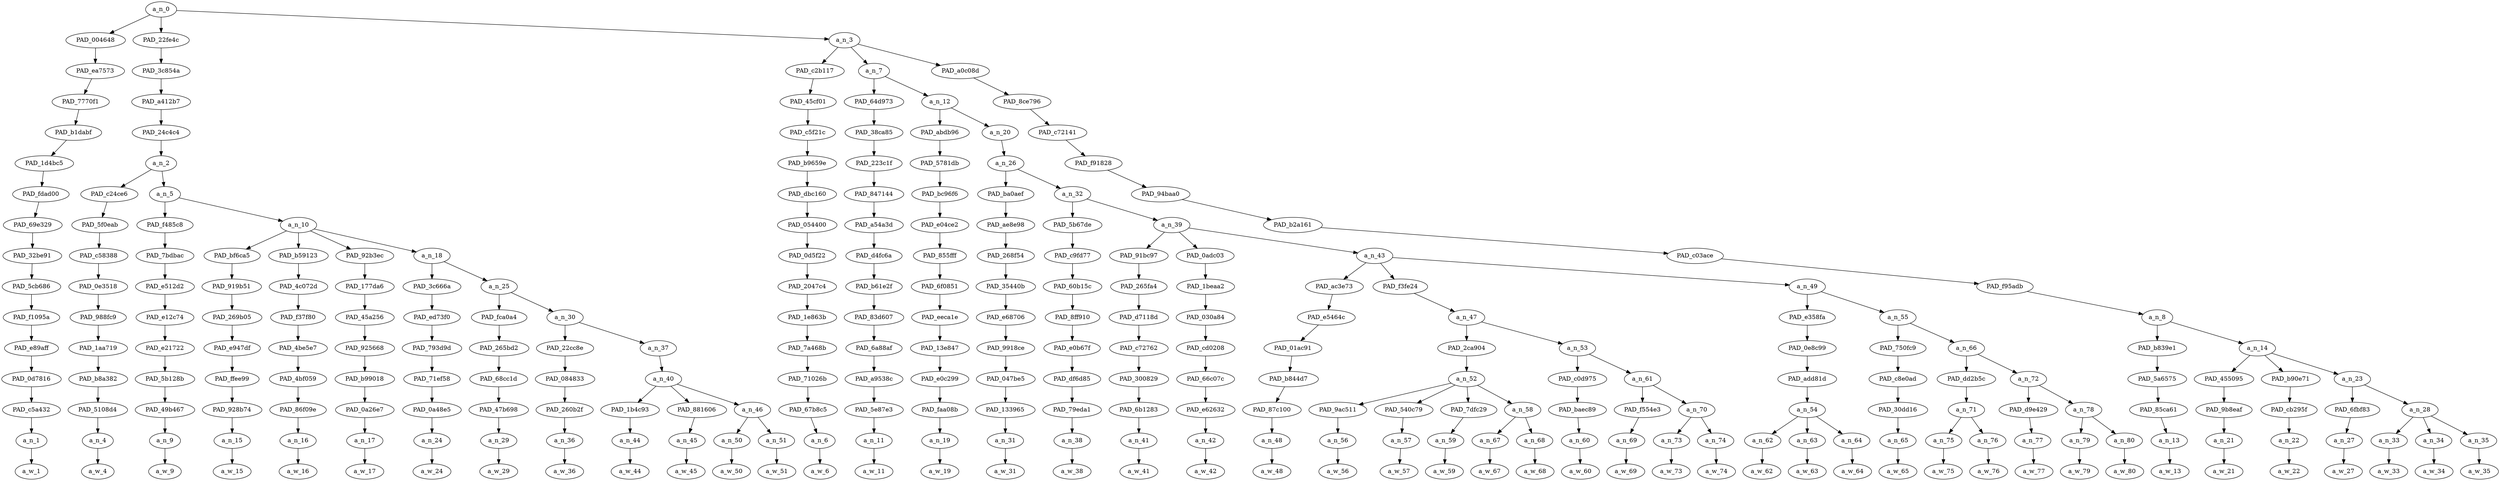 strict digraph "" {
	a_n_0	[div_dir=1,
		index=0,
		level=15,
		pos="8.323374807098764,15!",
		text_span="[0, 1, 2, 3, 4, 5, 6, 7, 8, 9, 10, 11, 12, 13, 14, 15, 16, 17, 18, 19, 20, 21, 22, 23, 24, 25, 26, 27, 28, 29, 30, 31, 32, 33, 34, \
35, 36, 37, 38, 39, 40, 41, 42, 43, 44, 45]",
		value=1.00000000];
	PAD_004648	[div_dir=1,
		index=0,
		level=14,
		pos="0.0,14!",
		text_span="[0]",
		value=0.02282139];
	a_n_0 -> PAD_004648;
	PAD_22fe4c	[div_dir=1,
		index=1,
		level=14,
		pos="2.188802083333333,14!",
		text_span="[1, 2, 3, 4, 5, 6, 7, 8, 9, 10, 11, 12]",
		value=0.32738214];
	a_n_0 -> PAD_22fe4c;
	a_n_3	[div_dir=1,
		index=2,
		level=14,
		pos="22.781322337962962,14!",
		text_span="[13, 14, 15, 16, 17, 18, 19, 20, 21, 22, 23, 24, 25, 26, 27, 28, 29, 30, 31, 32, 33, 34, 35, 36, 37, 38, 39, 40, 41, 42, 43, 44, \
45]",
		value=0.64911229];
	a_n_0 -> a_n_3;
	PAD_ea7573	[div_dir=1,
		index=0,
		level=13,
		pos="0.0,13!",
		text_span="[0]",
		value=0.02282139];
	PAD_004648 -> PAD_ea7573;
	PAD_7770f1	[div_dir=1,
		index=0,
		level=12,
		pos="0.0,12!",
		text_span="[0]",
		value=0.02282139];
	PAD_ea7573 -> PAD_7770f1;
	PAD_b1dabf	[div_dir=1,
		index=0,
		level=11,
		pos="0.0,11!",
		text_span="[0]",
		value=0.02282139];
	PAD_7770f1 -> PAD_b1dabf;
	PAD_1d4bc5	[div_dir=1,
		index=0,
		level=10,
		pos="0.0,10!",
		text_span="[0]",
		value=0.02282139];
	PAD_b1dabf -> PAD_1d4bc5;
	PAD_fdad00	[div_dir=1,
		index=0,
		level=9,
		pos="0.0,9!",
		text_span="[0]",
		value=0.02282139];
	PAD_1d4bc5 -> PAD_fdad00;
	PAD_69e329	[div_dir=1,
		index=0,
		level=8,
		pos="0.0,8!",
		text_span="[0]",
		value=0.02282139];
	PAD_fdad00 -> PAD_69e329;
	PAD_32be91	[div_dir=1,
		index=0,
		level=7,
		pos="0.0,7!",
		text_span="[0]",
		value=0.02282139];
	PAD_69e329 -> PAD_32be91;
	PAD_5cb686	[div_dir=1,
		index=0,
		level=6,
		pos="0.0,6!",
		text_span="[0]",
		value=0.02282139];
	PAD_32be91 -> PAD_5cb686;
	PAD_f1095a	[div_dir=1,
		index=0,
		level=5,
		pos="0.0,5!",
		text_span="[0]",
		value=0.02282139];
	PAD_5cb686 -> PAD_f1095a;
	PAD_e89aff	[div_dir=1,
		index=0,
		level=4,
		pos="0.0,4!",
		text_span="[0]",
		value=0.02282139];
	PAD_f1095a -> PAD_e89aff;
	PAD_0d7816	[div_dir=1,
		index=0,
		level=3,
		pos="0.0,3!",
		text_span="[0]",
		value=0.02282139];
	PAD_e89aff -> PAD_0d7816;
	PAD_c5a432	[div_dir=1,
		index=0,
		level=2,
		pos="0.0,2!",
		text_span="[0]",
		value=0.02282139];
	PAD_0d7816 -> PAD_c5a432;
	a_n_1	[div_dir=1,
		index=0,
		level=1,
		pos="0.0,1!",
		text_span="[0]",
		value=0.02282139];
	PAD_c5a432 -> a_n_1;
	a_w_1	[div_dir=0,
		index=0,
		level=0,
		pos="0,0!",
		text_span="[0]",
		value=but];
	a_n_1 -> a_w_1;
	PAD_3c854a	[div_dir=1,
		index=1,
		level=13,
		pos="2.188802083333333,13!",
		text_span="[1, 2, 3, 4, 5, 6, 7, 8, 9, 10, 11, 12]",
		value=0.32738214];
	PAD_22fe4c -> PAD_3c854a;
	PAD_a412b7	[div_dir=1,
		index=1,
		level=12,
		pos="2.188802083333333,12!",
		text_span="[1, 2, 3, 4, 5, 6, 7, 8, 9, 10, 11, 12]",
		value=0.32738214];
	PAD_3c854a -> PAD_a412b7;
	PAD_24c4c4	[div_dir=1,
		index=1,
		level=11,
		pos="2.188802083333333,11!",
		text_span="[1, 2, 3, 4, 5, 6, 7, 8, 9, 10, 11, 12]",
		value=0.32738214];
	PAD_a412b7 -> PAD_24c4c4;
	a_n_2	[div_dir=1,
		index=1,
		level=10,
		pos="2.188802083333333,10!",
		text_span="[1, 2, 3, 4, 5, 6, 7, 8, 9, 10, 11, 12]",
		value=0.32738214];
	PAD_24c4c4 -> a_n_2;
	PAD_c24ce6	[div_dir=-1,
		index=1,
		level=9,
		pos="1.0,9!",
		text_span="[1]",
		value=0.01602921];
	a_n_2 -> PAD_c24ce6;
	a_n_5	[div_dir=1,
		index=2,
		level=9,
		pos="3.3776041666666665,9!",
		text_span="[2, 3, 4, 5, 6, 7, 8, 9, 10, 11, 12]",
		value=0.31079960];
	a_n_2 -> a_n_5;
	PAD_5f0eab	[div_dir=-1,
		index=1,
		level=8,
		pos="1.0,8!",
		text_span="[1]",
		value=0.01602921];
	PAD_c24ce6 -> PAD_5f0eab;
	PAD_c58388	[div_dir=-1,
		index=1,
		level=7,
		pos="1.0,7!",
		text_span="[1]",
		value=0.01602921];
	PAD_5f0eab -> PAD_c58388;
	PAD_0e3518	[div_dir=-1,
		index=1,
		level=6,
		pos="1.0,6!",
		text_span="[1]",
		value=0.01602921];
	PAD_c58388 -> PAD_0e3518;
	PAD_988fc9	[div_dir=-1,
		index=1,
		level=5,
		pos="1.0,5!",
		text_span="[1]",
		value=0.01602921];
	PAD_0e3518 -> PAD_988fc9;
	PAD_1aa719	[div_dir=-1,
		index=1,
		level=4,
		pos="1.0,4!",
		text_span="[1]",
		value=0.01602921];
	PAD_988fc9 -> PAD_1aa719;
	PAD_b8a382	[div_dir=-1,
		index=1,
		level=3,
		pos="1.0,3!",
		text_span="[1]",
		value=0.01602921];
	PAD_1aa719 -> PAD_b8a382;
	PAD_5108d4	[div_dir=-1,
		index=1,
		level=2,
		pos="1.0,2!",
		text_span="[1]",
		value=0.01602921];
	PAD_b8a382 -> PAD_5108d4;
	a_n_4	[div_dir=-1,
		index=1,
		level=1,
		pos="1.0,1!",
		text_span="[1]",
		value=0.01602921];
	PAD_5108d4 -> a_n_4;
	a_w_4	[div_dir=0,
		index=1,
		level=0,
		pos="1,0!",
		text_span="[1]",
		value=that];
	a_n_4 -> a_w_4;
	PAD_f485c8	[div_dir=1,
		index=2,
		level=8,
		pos="2.0,8!",
		text_span="[2]",
		value=0.01630238];
	a_n_5 -> PAD_f485c8;
	a_n_10	[div_dir=1,
		index=3,
		level=8,
		pos="4.755208333333333,8!",
		text_span="[3, 4, 5, 6, 7, 8, 9, 10, 11, 12]",
		value=0.29391970];
	a_n_5 -> a_n_10;
	PAD_7bdbac	[div_dir=1,
		index=2,
		level=7,
		pos="2.0,7!",
		text_span="[2]",
		value=0.01630238];
	PAD_f485c8 -> PAD_7bdbac;
	PAD_e512d2	[div_dir=1,
		index=2,
		level=6,
		pos="2.0,6!",
		text_span="[2]",
		value=0.01630238];
	PAD_7bdbac -> PAD_e512d2;
	PAD_e12c74	[div_dir=1,
		index=2,
		level=5,
		pos="2.0,5!",
		text_span="[2]",
		value=0.01630238];
	PAD_e512d2 -> PAD_e12c74;
	PAD_e21722	[div_dir=1,
		index=2,
		level=4,
		pos="2.0,4!",
		text_span="[2]",
		value=0.01630238];
	PAD_e12c74 -> PAD_e21722;
	PAD_5b128b	[div_dir=1,
		index=2,
		level=3,
		pos="2.0,3!",
		text_span="[2]",
		value=0.01630238];
	PAD_e21722 -> PAD_5b128b;
	PAD_49b467	[div_dir=1,
		index=2,
		level=2,
		pos="2.0,2!",
		text_span="[2]",
		value=0.01630238];
	PAD_5b128b -> PAD_49b467;
	a_n_9	[div_dir=1,
		index=2,
		level=1,
		pos="2.0,1!",
		text_span="[2]",
		value=0.01630238];
	PAD_49b467 -> a_n_9;
	a_w_9	[div_dir=0,
		index=2,
		level=0,
		pos="2,0!",
		text_span="[2]",
		value=you];
	a_n_9 -> a_w_9;
	PAD_bf6ca5	[div_dir=-1,
		index=3,
		level=7,
		pos="3.0,7!",
		text_span="[3]",
		value=0.01534716];
	a_n_10 -> PAD_bf6ca5;
	PAD_b59123	[div_dir=-1,
		index=4,
		level=7,
		pos="4.0,7!",
		text_span="[4]",
		value=0.01321108];
	a_n_10 -> PAD_b59123;
	PAD_92b3ec	[div_dir=1,
		index=5,
		level=7,
		pos="5.0,7!",
		text_span="[5]",
		value=0.01378560];
	a_n_10 -> PAD_92b3ec;
	a_n_18	[div_dir=1,
		index=6,
		level=7,
		pos="7.020833333333333,7!",
		text_span="[6, 7, 8, 9, 10, 11, 12]",
		value=0.25099151];
	a_n_10 -> a_n_18;
	PAD_919b51	[div_dir=-1,
		index=3,
		level=6,
		pos="3.0,6!",
		text_span="[3]",
		value=0.01534716];
	PAD_bf6ca5 -> PAD_919b51;
	PAD_269b05	[div_dir=-1,
		index=3,
		level=5,
		pos="3.0,5!",
		text_span="[3]",
		value=0.01534716];
	PAD_919b51 -> PAD_269b05;
	PAD_e947df	[div_dir=-1,
		index=3,
		level=4,
		pos="3.0,4!",
		text_span="[3]",
		value=0.01534716];
	PAD_269b05 -> PAD_e947df;
	PAD_ffee99	[div_dir=-1,
		index=3,
		level=3,
		pos="3.0,3!",
		text_span="[3]",
		value=0.01534716];
	PAD_e947df -> PAD_ffee99;
	PAD_928b74	[div_dir=-1,
		index=3,
		level=2,
		pos="3.0,2!",
		text_span="[3]",
		value=0.01534716];
	PAD_ffee99 -> PAD_928b74;
	a_n_15	[div_dir=-1,
		index=3,
		level=1,
		pos="3.0,1!",
		text_span="[3]",
		value=0.01534716];
	PAD_928b74 -> a_n_15;
	a_w_15	[div_dir=0,
		index=3,
		level=0,
		pos="3,0!",
		text_span="[3]",
		value=can];
	a_n_15 -> a_w_15;
	PAD_4c072d	[div_dir=-1,
		index=4,
		level=6,
		pos="4.0,6!",
		text_span="[4]",
		value=0.01321108];
	PAD_b59123 -> PAD_4c072d;
	PAD_f37f80	[div_dir=-1,
		index=4,
		level=5,
		pos="4.0,5!",
		text_span="[4]",
		value=0.01321108];
	PAD_4c072d -> PAD_f37f80;
	PAD_4be5e7	[div_dir=-1,
		index=4,
		level=4,
		pos="4.0,4!",
		text_span="[4]",
		value=0.01321108];
	PAD_f37f80 -> PAD_4be5e7;
	PAD_4bf059	[div_dir=-1,
		index=4,
		level=3,
		pos="4.0,3!",
		text_span="[4]",
		value=0.01321108];
	PAD_4be5e7 -> PAD_4bf059;
	PAD_86f09e	[div_dir=-1,
		index=4,
		level=2,
		pos="4.0,2!",
		text_span="[4]",
		value=0.01321108];
	PAD_4bf059 -> PAD_86f09e;
	a_n_16	[div_dir=-1,
		index=4,
		level=1,
		pos="4.0,1!",
		text_span="[4]",
		value=0.01321108];
	PAD_86f09e -> a_n_16;
	a_w_16	[div_dir=0,
		index=4,
		level=0,
		pos="4,0!",
		text_span="[4]",
		value=not];
	a_n_16 -> a_w_16;
	PAD_177da6	[div_dir=1,
		index=5,
		level=6,
		pos="5.0,6!",
		text_span="[5]",
		value=0.01378560];
	PAD_92b3ec -> PAD_177da6;
	PAD_45a256	[div_dir=1,
		index=5,
		level=5,
		pos="5.0,5!",
		text_span="[5]",
		value=0.01378560];
	PAD_177da6 -> PAD_45a256;
	PAD_925668	[div_dir=1,
		index=5,
		level=4,
		pos="5.0,4!",
		text_span="[5]",
		value=0.01378560];
	PAD_45a256 -> PAD_925668;
	PAD_b99018	[div_dir=1,
		index=5,
		level=3,
		pos="5.0,3!",
		text_span="[5]",
		value=0.01378560];
	PAD_925668 -> PAD_b99018;
	PAD_0a26e7	[div_dir=1,
		index=5,
		level=2,
		pos="5.0,2!",
		text_span="[5]",
		value=0.01378560];
	PAD_b99018 -> PAD_0a26e7;
	a_n_17	[div_dir=1,
		index=5,
		level=1,
		pos="5.0,1!",
		text_span="[5]",
		value=0.01378560];
	PAD_0a26e7 -> a_n_17;
	a_w_17	[div_dir=0,
		index=5,
		level=0,
		pos="5,0!",
		text_span="[5]",
		value=even];
	a_n_17 -> a_w_17;
	PAD_3c666a	[div_dir=1,
		index=6,
		level=6,
		pos="6.0,6!",
		text_span="[6]",
		value=0.04013835];
	a_n_18 -> PAD_3c666a;
	a_n_25	[div_dir=1,
		index=7,
		level=6,
		pos="8.041666666666666,6!",
		text_span="[7, 8, 9, 10, 11, 12]",
		value=0.21016805];
	a_n_18 -> a_n_25;
	PAD_ed73f0	[div_dir=1,
		index=6,
		level=5,
		pos="6.0,5!",
		text_span="[6]",
		value=0.04013835];
	PAD_3c666a -> PAD_ed73f0;
	PAD_793d9d	[div_dir=1,
		index=6,
		level=4,
		pos="6.0,4!",
		text_span="[6]",
		value=0.04013835];
	PAD_ed73f0 -> PAD_793d9d;
	PAD_71ef58	[div_dir=1,
		index=6,
		level=3,
		pos="6.0,3!",
		text_span="[6]",
		value=0.04013835];
	PAD_793d9d -> PAD_71ef58;
	PAD_0a48e5	[div_dir=1,
		index=6,
		level=2,
		pos="6.0,2!",
		text_span="[6]",
		value=0.04013835];
	PAD_71ef58 -> PAD_0a48e5;
	a_n_24	[div_dir=1,
		index=6,
		level=1,
		pos="6.0,1!",
		text_span="[6]",
		value=0.04013835];
	PAD_0a48e5 -> a_n_24;
	a_w_24	[div_dir=0,
		index=6,
		level=0,
		pos="6,0!",
		text_span="[6]",
		value=articulate];
	a_n_24 -> a_w_24;
	PAD_fca0a4	[div_dir=1,
		index=7,
		level=5,
		pos="7.0,5!",
		text_span="[7]",
		value=0.06895295];
	a_n_25 -> PAD_fca0a4;
	a_n_30	[div_dir=1,
		index=8,
		level=5,
		pos="9.083333333333332,5!",
		text_span="[8, 9, 10, 11, 12]",
		value=0.14050761];
	a_n_25 -> a_n_30;
	PAD_265bd2	[div_dir=1,
		index=7,
		level=4,
		pos="7.0,4!",
		text_span="[7]",
		value=0.06895295];
	PAD_fca0a4 -> PAD_265bd2;
	PAD_68cc1d	[div_dir=1,
		index=7,
		level=3,
		pos="7.0,3!",
		text_span="[7]",
		value=0.06895295];
	PAD_265bd2 -> PAD_68cc1d;
	PAD_47b698	[div_dir=1,
		index=7,
		level=2,
		pos="7.0,2!",
		text_span="[7]",
		value=0.06895295];
	PAD_68cc1d -> PAD_47b698;
	a_n_29	[div_dir=1,
		index=7,
		level=1,
		pos="7.0,1!",
		text_span="[7]",
		value=0.06895295];
	PAD_47b698 -> a_n_29;
	a_w_29	[div_dir=0,
		index=7,
		level=0,
		pos="7,0!",
		text_span="[7]",
		value=kike];
	a_n_29 -> a_w_29;
	PAD_22cc8e	[div_dir=-1,
		index=8,
		level=4,
		pos="8.0,4!",
		text_span="[8]",
		value=0.01790743];
	a_n_30 -> PAD_22cc8e;
	a_n_37	[div_dir=1,
		index=9,
		level=4,
		pos="10.166666666666666,4!",
		text_span="[9, 10, 11, 12]",
		value=0.12216559];
	a_n_30 -> a_n_37;
	PAD_084833	[div_dir=-1,
		index=8,
		level=3,
		pos="8.0,3!",
		text_span="[8]",
		value=0.01790743];
	PAD_22cc8e -> PAD_084833;
	PAD_260b2f	[div_dir=-1,
		index=8,
		level=2,
		pos="8.0,2!",
		text_span="[8]",
		value=0.01790743];
	PAD_084833 -> PAD_260b2f;
	a_n_36	[div_dir=-1,
		index=8,
		level=1,
		pos="8.0,1!",
		text_span="[8]",
		value=0.01790743];
	PAD_260b2f -> a_n_36;
	a_w_36	[div_dir=0,
		index=8,
		level=0,
		pos="8,0!",
		text_span="[8]",
		value=what];
	a_n_36 -> a_w_36;
	a_n_40	[div_dir=1,
		index=9,
		level=3,
		pos="10.166666666666666,3!",
		text_span="[9, 10, 11, 12]",
		value=0.12167865];
	a_n_37 -> a_n_40;
	PAD_1b4c93	[div_dir=-1,
		index=9,
		level=2,
		pos="9.0,2!",
		text_span="[9]",
		value=0.01340539];
	a_n_40 -> PAD_1b4c93;
	PAD_881606	[div_dir=1,
		index=10,
		level=2,
		pos="10.0,2!",
		text_span="[10]",
		value=0.01569074];
	a_n_40 -> PAD_881606;
	a_n_46	[div_dir=1,
		index=11,
		level=2,
		pos="11.5,2!",
		text_span="[11, 12]",
		value=0.09209557];
	a_n_40 -> a_n_46;
	a_n_44	[div_dir=-1,
		index=9,
		level=1,
		pos="9.0,1!",
		text_span="[9]",
		value=0.01340539];
	PAD_1b4c93 -> a_n_44;
	a_w_44	[div_dir=0,
		index=9,
		level=0,
		pos="9,0!",
		text_span="[9]",
		value=is];
	a_n_44 -> a_w_44;
	a_n_45	[div_dir=1,
		index=10,
		level=1,
		pos="10.0,1!",
		text_span="[10]",
		value=0.01569074];
	PAD_881606 -> a_n_45;
	a_w_45	[div_dir=0,
		index=10,
		level=0,
		pos="10,0!",
		text_span="[10]",
		value=yes];
	a_n_45 -> a_w_45;
	a_n_50	[div_dir=1,
		index=11,
		level=1,
		pos="11.0,1!",
		text_span="[11]",
		value=0.02143816];
	a_n_46 -> a_n_50;
	a_n_51	[div_dir=1,
		index=12,
		level=1,
		pos="12.0,1!",
		text_span="[12]",
		value=0.07004628];
	a_n_46 -> a_n_51;
	a_w_50	[div_dir=0,
		index=11,
		level=0,
		pos="11,0!",
		text_span="[11]",
		value=a];
	a_n_50 -> a_w_50;
	a_w_51	[div_dir=0,
		index=12,
		level=0,
		pos="12,0!",
		text_span="[12]",
		value=kike1];
	a_n_51 -> a_w_51;
	PAD_c2b117	[div_dir=1,
		index=2,
		level=13,
		pos="13.0,13!",
		text_span="[13]",
		value=0.01624855];
	a_n_3 -> PAD_c2b117;
	a_n_7	[div_dir=1,
		index=3,
		level=13,
		pos="15.177300347222221,13!",
		text_span="[14, 15, 16, 17, 18, 19, 20, 21, 22, 23, 24, 25, 26, 27, 28, 29, 30, 31, 32, 33, 34, 35, 36, 37, 38]",
		value=0.44274144];
	a_n_3 -> a_n_7;
	PAD_a0c08d	[div_dir=1,
		index=4,
		level=13,
		pos="40.16666666666667,13!",
		text_span="[39, 40, 41, 42, 43, 44, 45]",
		value=0.18967722];
	a_n_3 -> PAD_a0c08d;
	PAD_45cf01	[div_dir=1,
		index=2,
		level=12,
		pos="13.0,12!",
		text_span="[13]",
		value=0.01624855];
	PAD_c2b117 -> PAD_45cf01;
	PAD_c5f21c	[div_dir=1,
		index=2,
		level=11,
		pos="13.0,11!",
		text_span="[13]",
		value=0.01624855];
	PAD_45cf01 -> PAD_c5f21c;
	PAD_b9659e	[div_dir=1,
		index=2,
		level=10,
		pos="13.0,10!",
		text_span="[13]",
		value=0.01624855];
	PAD_c5f21c -> PAD_b9659e;
	PAD_dbc160	[div_dir=1,
		index=3,
		level=9,
		pos="13.0,9!",
		text_span="[13]",
		value=0.01624855];
	PAD_b9659e -> PAD_dbc160;
	PAD_054400	[div_dir=1,
		index=4,
		level=8,
		pos="13.0,8!",
		text_span="[13]",
		value=0.01624855];
	PAD_dbc160 -> PAD_054400;
	PAD_0d5f22	[div_dir=1,
		index=7,
		level=7,
		pos="13.0,7!",
		text_span="[13]",
		value=0.01624855];
	PAD_054400 -> PAD_0d5f22;
	PAD_2047c4	[div_dir=1,
		index=8,
		level=6,
		pos="13.0,6!",
		text_span="[13]",
		value=0.01624855];
	PAD_0d5f22 -> PAD_2047c4;
	PAD_1e863b	[div_dir=1,
		index=9,
		level=5,
		pos="13.0,5!",
		text_span="[13]",
		value=0.01624855];
	PAD_2047c4 -> PAD_1e863b;
	PAD_7a468b	[div_dir=1,
		index=10,
		level=4,
		pos="13.0,4!",
		text_span="[13]",
		value=0.01624855];
	PAD_1e863b -> PAD_7a468b;
	PAD_71026b	[div_dir=1,
		index=10,
		level=3,
		pos="13.0,3!",
		text_span="[13]",
		value=0.01624855];
	PAD_7a468b -> PAD_71026b;
	PAD_67b8c5	[div_dir=1,
		index=12,
		level=2,
		pos="13.0,2!",
		text_span="[13]",
		value=0.01624855];
	PAD_71026b -> PAD_67b8c5;
	a_n_6	[div_dir=1,
		index=13,
		level=1,
		pos="13.0,1!",
		text_span="[13]",
		value=0.01624855];
	PAD_67b8c5 -> a_n_6;
	a_w_6	[div_dir=0,
		index=13,
		level=0,
		pos="13,0!",
		text_span="[13]",
		value=is1];
	a_n_6 -> a_w_6;
	PAD_64d973	[div_dir=1,
		index=3,
		level=12,
		pos="14.0,12!",
		text_span="[14]",
		value=0.01577825];
	a_n_7 -> PAD_64d973;
	a_n_12	[div_dir=1,
		index=4,
		level=12,
		pos="16.354600694444443,12!",
		text_span="[15, 16, 17, 18, 19, 20, 21, 22, 23, 24, 25, 26, 27, 28, 29, 30, 31, 32, 33, 34, 35, 36, 37, 38]",
		value=0.42673918];
	a_n_7 -> a_n_12;
	PAD_38ca85	[div_dir=1,
		index=3,
		level=11,
		pos="14.0,11!",
		text_span="[14]",
		value=0.01577825];
	PAD_64d973 -> PAD_38ca85;
	PAD_223c1f	[div_dir=1,
		index=3,
		level=10,
		pos="14.0,10!",
		text_span="[14]",
		value=0.01577825];
	PAD_38ca85 -> PAD_223c1f;
	PAD_847144	[div_dir=1,
		index=4,
		level=9,
		pos="14.0,9!",
		text_span="[14]",
		value=0.01577825];
	PAD_223c1f -> PAD_847144;
	PAD_a54a3d	[div_dir=1,
		index=5,
		level=8,
		pos="14.0,8!",
		text_span="[14]",
		value=0.01577825];
	PAD_847144 -> PAD_a54a3d;
	PAD_d4fc6a	[div_dir=1,
		index=8,
		level=7,
		pos="14.0,7!",
		text_span="[14]",
		value=0.01577825];
	PAD_a54a3d -> PAD_d4fc6a;
	PAD_b61e2f	[div_dir=1,
		index=9,
		level=6,
		pos="14.0,6!",
		text_span="[14]",
		value=0.01577825];
	PAD_d4fc6a -> PAD_b61e2f;
	PAD_83d607	[div_dir=1,
		index=10,
		level=5,
		pos="14.0,5!",
		text_span="[14]",
		value=0.01577825];
	PAD_b61e2f -> PAD_83d607;
	PAD_6a88af	[div_dir=1,
		index=11,
		level=4,
		pos="14.0,4!",
		text_span="[14]",
		value=0.01577825];
	PAD_83d607 -> PAD_6a88af;
	PAD_a9538c	[div_dir=1,
		index=11,
		level=3,
		pos="14.0,3!",
		text_span="[14]",
		value=0.01577825];
	PAD_6a88af -> PAD_a9538c;
	PAD_5e87e3	[div_dir=1,
		index=13,
		level=2,
		pos="14.0,2!",
		text_span="[14]",
		value=0.01577825];
	PAD_a9538c -> PAD_5e87e3;
	a_n_11	[div_dir=1,
		index=14,
		level=1,
		pos="14.0,1!",
		text_span="[14]",
		value=0.01577825];
	PAD_5e87e3 -> a_n_11;
	a_w_11	[div_dir=0,
		index=14,
		level=0,
		pos="14,0!",
		text_span="[14]",
		value=anyone];
	a_n_11 -> a_w_11;
	PAD_abdb96	[div_dir=1,
		index=4,
		level=11,
		pos="15.0,11!",
		text_span="[15]",
		value=0.01493061];
	a_n_12 -> PAD_abdb96;
	a_n_20	[div_dir=1,
		index=5,
		level=11,
		pos="17.70920138888889,11!",
		text_span="[16, 17, 18, 19, 20, 21, 22, 23, 24, 25, 26, 27, 28, 29, 30, 31, 32, 33, 34, 35, 36, 37, 38]",
		value=0.41159702];
	a_n_12 -> a_n_20;
	PAD_5781db	[div_dir=1,
		index=4,
		level=10,
		pos="15.0,10!",
		text_span="[15]",
		value=0.01493061];
	PAD_abdb96 -> PAD_5781db;
	PAD_bc96f6	[div_dir=1,
		index=5,
		level=9,
		pos="15.0,9!",
		text_span="[15]",
		value=0.01493061];
	PAD_5781db -> PAD_bc96f6;
	PAD_e04ce2	[div_dir=1,
		index=6,
		level=8,
		pos="15.0,8!",
		text_span="[15]",
		value=0.01493061];
	PAD_bc96f6 -> PAD_e04ce2;
	PAD_855fff	[div_dir=1,
		index=9,
		level=7,
		pos="15.0,7!",
		text_span="[15]",
		value=0.01493061];
	PAD_e04ce2 -> PAD_855fff;
	PAD_6f0851	[div_dir=1,
		index=10,
		level=6,
		pos="15.0,6!",
		text_span="[15]",
		value=0.01493061];
	PAD_855fff -> PAD_6f0851;
	PAD_eeca1e	[div_dir=1,
		index=11,
		level=5,
		pos="15.0,5!",
		text_span="[15]",
		value=0.01493061];
	PAD_6f0851 -> PAD_eeca1e;
	PAD_13e847	[div_dir=1,
		index=12,
		level=4,
		pos="15.0,4!",
		text_span="[15]",
		value=0.01493061];
	PAD_eeca1e -> PAD_13e847;
	PAD_e0c299	[div_dir=1,
		index=12,
		level=3,
		pos="15.0,3!",
		text_span="[15]",
		value=0.01493061];
	PAD_13e847 -> PAD_e0c299;
	PAD_faa08b	[div_dir=1,
		index=14,
		level=2,
		pos="15.0,2!",
		text_span="[15]",
		value=0.01493061];
	PAD_e0c299 -> PAD_faa08b;
	a_n_19	[div_dir=1,
		index=15,
		level=1,
		pos="15.0,1!",
		text_span="[15]",
		value=0.01493061];
	PAD_faa08b -> a_n_19;
	a_w_19	[div_dir=0,
		index=15,
		level=0,
		pos="15,0!",
		text_span="[15]",
		value=who];
	a_n_19 -> a_w_19;
	a_n_26	[div_dir=1,
		index=5,
		level=10,
		pos="17.70920138888889,10!",
		text_span="[16, 17, 18, 19, 20, 21, 22, 23, 24, 25, 26, 27, 28, 29, 30, 31, 32, 33, 34, 35, 36, 37, 38]",
		value=0.41140006];
	a_n_20 -> a_n_26;
	PAD_ba0aef	[div_dir=-1,
		index=6,
		level=9,
		pos="16.0,9!",
		text_span="[16]",
		value=0.01631407];
	a_n_26 -> PAD_ba0aef;
	a_n_32	[div_dir=1,
		index=7,
		level=9,
		pos="19.41840277777778,9!",
		text_span="[17, 18, 19, 20, 21, 22, 23, 24, 25, 26, 27, 28, 29, 30, 31, 32, 33, 34, 35, 36, 37, 38]",
		value=0.39488903];
	a_n_26 -> a_n_32;
	PAD_ae8e98	[div_dir=-1,
		index=7,
		level=8,
		pos="16.0,8!",
		text_span="[16]",
		value=0.01631407];
	PAD_ba0aef -> PAD_ae8e98;
	PAD_268f54	[div_dir=-1,
		index=10,
		level=7,
		pos="16.0,7!",
		text_span="[16]",
		value=0.01631407];
	PAD_ae8e98 -> PAD_268f54;
	PAD_35440b	[div_dir=-1,
		index=11,
		level=6,
		pos="16.0,6!",
		text_span="[16]",
		value=0.01631407];
	PAD_268f54 -> PAD_35440b;
	PAD_e68706	[div_dir=-1,
		index=12,
		level=5,
		pos="16.0,5!",
		text_span="[16]",
		value=0.01631407];
	PAD_35440b -> PAD_e68706;
	PAD_9918ce	[div_dir=-1,
		index=13,
		level=4,
		pos="16.0,4!",
		text_span="[16]",
		value=0.01631407];
	PAD_e68706 -> PAD_9918ce;
	PAD_047be5	[div_dir=-1,
		index=13,
		level=3,
		pos="16.0,3!",
		text_span="[16]",
		value=0.01631407];
	PAD_9918ce -> PAD_047be5;
	PAD_133965	[div_dir=-1,
		index=15,
		level=2,
		pos="16.0,2!",
		text_span="[16]",
		value=0.01631407];
	PAD_047be5 -> PAD_133965;
	a_n_31	[div_dir=-1,
		index=16,
		level=1,
		pos="16.0,1!",
		text_span="[16]",
		value=0.01631407];
	PAD_133965 -> a_n_31;
	a_w_31	[div_dir=0,
		index=16,
		level=0,
		pos="16,0!",
		text_span="[16]",
		value=signals];
	a_n_31 -> a_w_31;
	PAD_5b67de	[div_dir=1,
		index=8,
		level=8,
		pos="17.0,8!",
		text_span="[17]",
		value=0.01422054];
	a_n_32 -> PAD_5b67de;
	a_n_39	[div_dir=1,
		index=9,
		level=8,
		pos="21.836805555555557,8!",
		text_span="[18, 19, 20, 21, 22, 23, 24, 25, 26, 27, 28, 29, 30, 31, 32, 33, 34, 35, 36, 37, 38]",
		value=0.38045322];
	a_n_32 -> a_n_39;
	PAD_c9fd77	[div_dir=1,
		index=11,
		level=7,
		pos="17.0,7!",
		text_span="[17]",
		value=0.01422054];
	PAD_5b67de -> PAD_c9fd77;
	PAD_60b15c	[div_dir=1,
		index=12,
		level=6,
		pos="17.0,6!",
		text_span="[17]",
		value=0.01422054];
	PAD_c9fd77 -> PAD_60b15c;
	PAD_8ff910	[div_dir=1,
		index=13,
		level=5,
		pos="17.0,5!",
		text_span="[17]",
		value=0.01422054];
	PAD_60b15c -> PAD_8ff910;
	PAD_e0b67f	[div_dir=1,
		index=14,
		level=4,
		pos="17.0,4!",
		text_span="[17]",
		value=0.01422054];
	PAD_8ff910 -> PAD_e0b67f;
	PAD_df6d85	[div_dir=1,
		index=14,
		level=3,
		pos="17.0,3!",
		text_span="[17]",
		value=0.01422054];
	PAD_e0b67f -> PAD_df6d85;
	PAD_79eda1	[div_dir=1,
		index=16,
		level=2,
		pos="17.0,2!",
		text_span="[17]",
		value=0.01422054];
	PAD_df6d85 -> PAD_79eda1;
	a_n_38	[div_dir=1,
		index=17,
		level=1,
		pos="17.0,1!",
		text_span="[17]",
		value=0.01422054];
	PAD_79eda1 -> a_n_38;
	a_w_38	[div_dir=0,
		index=17,
		level=0,
		pos="17,0!",
		text_span="[17]",
		value=against];
	a_n_38 -> a_w_38;
	PAD_91bc97	[div_dir=1,
		index=12,
		level=7,
		pos="18.0,7!",
		text_span="[18]",
		value=0.01358308];
	a_n_39 -> PAD_91bc97;
	PAD_0adc03	[div_dir=1,
		index=13,
		level=7,
		pos="19.0,7!",
		text_span="[19]",
		value=0.01245769];
	a_n_39 -> PAD_0adc03;
	a_n_43	[div_dir=1,
		index=14,
		level=7,
		pos="28.510416666666668,7!",
		text_span="[20, 21, 22, 23, 24, 25, 26, 27, 28, 29, 30, 31, 32, 33, 34, 35, 36, 37, 38]",
		value=0.35419568];
	a_n_39 -> a_n_43;
	PAD_265fa4	[div_dir=1,
		index=13,
		level=6,
		pos="18.0,6!",
		text_span="[18]",
		value=0.01358308];
	PAD_91bc97 -> PAD_265fa4;
	PAD_d7118d	[div_dir=1,
		index=14,
		level=5,
		pos="18.0,5!",
		text_span="[18]",
		value=0.01358308];
	PAD_265fa4 -> PAD_d7118d;
	PAD_c72762	[div_dir=1,
		index=15,
		level=4,
		pos="18.0,4!",
		text_span="[18]",
		value=0.01358308];
	PAD_d7118d -> PAD_c72762;
	PAD_300829	[div_dir=1,
		index=15,
		level=3,
		pos="18.0,3!",
		text_span="[18]",
		value=0.01358308];
	PAD_c72762 -> PAD_300829;
	PAD_6b1283	[div_dir=1,
		index=17,
		level=2,
		pos="18.0,2!",
		text_span="[18]",
		value=0.01358308];
	PAD_300829 -> PAD_6b1283;
	a_n_41	[div_dir=1,
		index=18,
		level=1,
		pos="18.0,1!",
		text_span="[18]",
		value=0.01358308];
	PAD_6b1283 -> a_n_41;
	a_w_41	[div_dir=0,
		index=18,
		level=0,
		pos="18,0!",
		text_span="[18]",
		value=myself];
	a_n_41 -> a_w_41;
	PAD_1beaa2	[div_dir=1,
		index=14,
		level=6,
		pos="19.0,6!",
		text_span="[19]",
		value=0.01245769];
	PAD_0adc03 -> PAD_1beaa2;
	PAD_030a84	[div_dir=1,
		index=15,
		level=5,
		pos="19.0,5!",
		text_span="[19]",
		value=0.01245769];
	PAD_1beaa2 -> PAD_030a84;
	PAD_cd0208	[div_dir=1,
		index=16,
		level=4,
		pos="19.0,4!",
		text_span="[19]",
		value=0.01245769];
	PAD_030a84 -> PAD_cd0208;
	PAD_66c07c	[div_dir=1,
		index=16,
		level=3,
		pos="19.0,3!",
		text_span="[19]",
		value=0.01245769];
	PAD_cd0208 -> PAD_66c07c;
	PAD_e62632	[div_dir=1,
		index=18,
		level=2,
		pos="19.0,2!",
		text_span="[19]",
		value=0.01245769];
	PAD_66c07c -> PAD_e62632;
	a_n_42	[div_dir=1,
		index=19,
		level=1,
		pos="19.0,1!",
		text_span="[19]",
		value=0.01245769];
	PAD_e62632 -> a_n_42;
	a_w_42	[div_dir=0,
		index=19,
		level=0,
		pos="19,0!",
		text_span="[19]",
		value=or];
	a_n_42 -> a_w_42;
	PAD_ac3e73	[div_dir=1,
		index=16,
		level=6,
		pos="29.0,6!",
		text_span="[29]",
		value=0.01570794];
	a_n_43 -> PAD_ac3e73;
	PAD_f3fe24	[div_dir=1,
		index=15,
		level=6,
		pos="23.875,6!",
		text_span="[20, 21, 22, 23, 24, 25, 26, 27, 28]",
		value=0.19102830];
	a_n_43 -> PAD_f3fe24;
	a_n_49	[div_dir=1,
		index=17,
		level=6,
		pos="32.65625,6!",
		text_span="[30, 31, 32, 33, 34, 35, 36, 37, 38]",
		value=0.14723609];
	a_n_43 -> a_n_49;
	PAD_e5464c	[div_dir=1,
		index=17,
		level=5,
		pos="29.0,5!",
		text_span="[29]",
		value=0.01570794];
	PAD_ac3e73 -> PAD_e5464c;
	PAD_01ac91	[div_dir=1,
		index=19,
		level=4,
		pos="29.0,4!",
		text_span="[29]",
		value=0.01570794];
	PAD_e5464c -> PAD_01ac91;
	PAD_b844d7	[div_dir=1,
		index=20,
		level=3,
		pos="29.0,3!",
		text_span="[29]",
		value=0.01570794];
	PAD_01ac91 -> PAD_b844d7;
	PAD_87c100	[div_dir=1,
		index=26,
		level=2,
		pos="29.0,2!",
		text_span="[29]",
		value=0.01570794];
	PAD_b844d7 -> PAD_87c100;
	a_n_48	[div_dir=1,
		index=29,
		level=1,
		pos="29.0,1!",
		text_span="[29]",
		value=0.01570794];
	PAD_87c100 -> a_n_48;
	a_w_48	[div_dir=0,
		index=29,
		level=0,
		pos="29,0!",
		text_span="[29]",
		value=and];
	a_n_48 -> a_w_48;
	a_n_47	[div_dir=1,
		index=16,
		level=5,
		pos="23.875,5!",
		text_span="[20, 21, 22, 23, 24, 25, 26, 27, 28]",
		value=0.19102830];
	PAD_f3fe24 -> a_n_47;
	PAD_2ca904	[div_dir=1,
		index=17,
		level=4,
		pos="21.875,4!",
		text_span="[20, 21, 22, 23, 24]",
		value=0.10242462];
	a_n_47 -> PAD_2ca904;
	a_n_53	[div_dir=1,
		index=18,
		level=4,
		pos="25.875,4!",
		text_span="[25, 26, 27, 28]",
		value=0.08838005];
	a_n_47 -> a_n_53;
	a_n_52	[div_dir=1,
		index=17,
		level=3,
		pos="21.875,3!",
		text_span="[20, 21, 22, 23, 24]",
		value=0.10242462];
	PAD_2ca904 -> a_n_52;
	PAD_9ac511	[div_dir=1,
		index=19,
		level=2,
		pos="20.0,2!",
		text_span="[20]",
		value=0.01229011];
	a_n_52 -> PAD_9ac511;
	PAD_540c79	[div_dir=-1,
		index=20,
		level=2,
		pos="21.0,2!",
		text_span="[21]",
		value=0.01402174];
	a_n_52 -> PAD_540c79;
	PAD_7dfc29	[div_dir=-1,
		index=22,
		level=2,
		pos="24.0,2!",
		text_span="[24]",
		value=0.01795696];
	a_n_52 -> PAD_7dfc29;
	a_n_58	[div_dir=1,
		index=21,
		level=2,
		pos="22.5,2!",
		text_span="[22, 23]",
		value=0.05801952];
	a_n_52 -> a_n_58;
	a_n_56	[div_dir=1,
		index=20,
		level=1,
		pos="20.0,1!",
		text_span="[20]",
		value=0.01229011];
	PAD_9ac511 -> a_n_56;
	a_w_56	[div_dir=0,
		index=20,
		level=0,
		pos="20,0!",
		text_span="[20]",
		value=any];
	a_n_56 -> a_w_56;
	a_n_57	[div_dir=-1,
		index=21,
		level=1,
		pos="21.0,1!",
		text_span="[21]",
		value=0.01402174];
	PAD_540c79 -> a_n_57;
	a_w_57	[div_dir=0,
		index=21,
		level=0,
		pos="21,0!",
		text_span="[21]",
		value=other];
	a_n_57 -> a_w_57;
	a_n_59	[div_dir=-1,
		index=24,
		level=1,
		pos="24.0,1!",
		text_span="[24]",
		value=0.01795696];
	PAD_7dfc29 -> a_n_59;
	a_w_59	[div_dir=0,
		index=24,
		level=0,
		pos="24,0!",
		text_span="[24]",
		value=person];
	a_n_59 -> a_w_59;
	a_n_67	[div_dir=1,
		index=22,
		level=1,
		pos="22.0,1!",
		text_span="[22]",
		value=0.03809492];
	a_n_58 -> a_n_67;
	a_n_68	[div_dir=-1,
		index=23,
		level=1,
		pos="23.0,1!",
		text_span="[23]",
		value=0.01970606];
	a_n_58 -> a_n_68;
	a_w_67	[div_dir=0,
		index=22,
		level=0,
		pos="22,0!",
		text_span="[22]",
		value=alt];
	a_n_67 -> a_w_67;
	a_w_68	[div_dir=0,
		index=23,
		level=0,
		pos="23,0!",
		text_span="[23]",
		value=right];
	a_n_68 -> a_w_68;
	PAD_c0d975	[div_dir=1,
		index=18,
		level=3,
		pos="25.0,3!",
		text_span="[25]",
		value=0.01390734];
	a_n_53 -> PAD_c0d975;
	a_n_61	[div_dir=1,
		index=19,
		level=3,
		pos="26.75,3!",
		text_span="[26, 27, 28]",
		value=0.07429188];
	a_n_53 -> a_n_61;
	PAD_baec89	[div_dir=1,
		index=23,
		level=2,
		pos="25.0,2!",
		text_span="[25]",
		value=0.01390734];
	PAD_c0d975 -> PAD_baec89;
	a_n_60	[div_dir=1,
		index=25,
		level=1,
		pos="25.0,1!",
		text_span="[25]",
		value=0.01390734];
	PAD_baec89 -> a_n_60;
	a_w_60	[div_dir=0,
		index=25,
		level=0,
		pos="25,0!",
		text_span="[25]",
		value=who1];
	a_n_60 -> a_w_60;
	PAD_f554e3	[div_dir=-1,
		index=24,
		level=2,
		pos="26.0,2!",
		text_span="[26]",
		value=0.01323495];
	a_n_61 -> PAD_f554e3;
	a_n_70	[div_dir=1,
		index=25,
		level=2,
		pos="27.5,2!",
		text_span="[27, 28]",
		value=0.06086717];
	a_n_61 -> a_n_70;
	a_n_69	[div_dir=-1,
		index=26,
		level=1,
		pos="26.0,1!",
		text_span="[26]",
		value=0.01323495];
	PAD_f554e3 -> a_n_69;
	a_w_69	[div_dir=0,
		index=26,
		level=0,
		pos="26,0!",
		text_span="[26]",
		value=only];
	a_n_69 -> a_w_69;
	a_n_73	[div_dir=1,
		index=27,
		level=1,
		pos="27.0,1!",
		text_span="[27]",
		value=0.03030858];
	a_n_70 -> a_n_73;
	a_n_74	[div_dir=1,
		index=28,
		level=1,
		pos="28.0,1!",
		text_span="[28]",
		value=0.03032381];
	a_n_70 -> a_n_74;
	a_w_73	[div_dir=0,
		index=27,
		level=0,
		pos="27,0!",
		text_span="[27]",
		value=exposes];
	a_n_73 -> a_w_73;
	a_w_74	[div_dir=0,
		index=28,
		level=0,
		pos="28,0!",
		text_span="[28]",
		value=jews];
	a_n_74 -> a_w_74;
	PAD_e358fa	[div_dir=1,
		index=18,
		level=5,
		pos="31.0,5!",
		text_span="[30, 31, 32]",
		value=0.05356711];
	a_n_49 -> PAD_e358fa;
	a_n_55	[div_dir=1,
		index=19,
		level=5,
		pos="34.3125,5!",
		text_span="[33, 34, 35, 36, 37, 38]",
		value=0.09359348];
	a_n_49 -> a_n_55;
	PAD_0e8c99	[div_dir=1,
		index=20,
		level=4,
		pos="31.0,4!",
		text_span="[30, 31, 32]",
		value=0.05356711];
	PAD_e358fa -> PAD_0e8c99;
	PAD_add81d	[div_dir=1,
		index=21,
		level=3,
		pos="31.0,3!",
		text_span="[30, 31, 32]",
		value=0.05356711];
	PAD_0e8c99 -> PAD_add81d;
	a_n_54	[div_dir=1,
		index=27,
		level=2,
		pos="31.0,2!",
		text_span="[30, 31, 32]",
		value=0.05356711];
	PAD_add81d -> a_n_54;
	a_n_62	[div_dir=1,
		index=30,
		level=1,
		pos="30.0,1!",
		text_span="[30]",
		value=0.01509646];
	a_n_54 -> a_n_62;
	a_n_63	[div_dir=-1,
		index=31,
		level=1,
		pos="31.0,1!",
		text_span="[31]",
		value=0.01875675];
	a_n_54 -> a_n_63;
	a_n_64	[div_dir=1,
		index=32,
		level=1,
		pos="32.0,1!",
		text_span="[32]",
		value=0.01963556];
	a_n_54 -> a_n_64;
	a_w_62	[div_dir=0,
		index=30,
		level=0,
		pos="30,0!",
		text_span="[30]",
		value=my];
	a_n_62 -> a_w_62;
	a_w_63	[div_dir=0,
		index=31,
		level=0,
		pos="31,0!",
		text_span="[31]",
		value=posts];
	a_n_63 -> a_w_63;
	a_w_64	[div_dir=0,
		index=32,
		level=0,
		pos="32,0!",
		text_span="[32]",
		value=judaism];
	a_n_64 -> a_w_64;
	PAD_750fc9	[div_dir=-1,
		index=21,
		level=4,
		pos="33.0,4!",
		text_span="[33]",
		value=0.01738412];
	a_n_55 -> PAD_750fc9;
	a_n_66	[div_dir=1,
		index=22,
		level=4,
		pos="35.625,4!",
		text_span="[34, 35, 36, 37, 38]",
		value=0.07617092];
	a_n_55 -> a_n_66;
	PAD_c8e0ad	[div_dir=-1,
		index=22,
		level=3,
		pos="33.0,3!",
		text_span="[33]",
		value=0.01738412];
	PAD_750fc9 -> PAD_c8e0ad;
	PAD_30dd16	[div_dir=-1,
		index=28,
		level=2,
		pos="33.0,2!",
		text_span="[33]",
		value=0.01738412];
	PAD_c8e0ad -> PAD_30dd16;
	a_n_65	[div_dir=-1,
		index=33,
		level=1,
		pos="33.0,1!",
		text_span="[33]",
		value=0.01738412];
	PAD_30dd16 -> a_n_65;
	a_w_65	[div_dir=0,
		index=33,
		level=0,
		pos="33,0!",
		text_span="[33]",
		value=v];
	a_n_65 -> a_w_65;
	PAD_dd2b5c	[div_dir=1,
		index=23,
		level=3,
		pos="34.5,3!",
		text_span="[34, 35]",
		value=0.03146787];
	a_n_66 -> PAD_dd2b5c;
	a_n_72	[div_dir=-1,
		index=24,
		level=3,
		pos="36.75,3!",
		text_span="[36, 37, 38]",
		value=0.04462576];
	a_n_66 -> a_n_72;
	a_n_71	[div_dir=1,
		index=29,
		level=2,
		pos="34.5,2!",
		text_span="[34, 35]",
		value=0.03146787];
	PAD_dd2b5c -> a_n_71;
	a_n_75	[div_dir=1,
		index=34,
		level=1,
		pos="34.0,1!",
		text_span="[34]",
		value=0.01523543];
	a_n_71 -> a_n_75;
	a_n_76	[div_dir=1,
		index=35,
		level=1,
		pos="35.0,1!",
		text_span="[35]",
		value=0.01610855];
	a_n_71 -> a_n_76;
	a_w_75	[div_dir=0,
		index=34,
		level=0,
		pos="34,0!",
		text_span="[34]",
		value=the];
	a_n_75 -> a_w_75;
	a_w_76	[div_dir=0,
		index=35,
		level=0,
		pos="35,0!",
		text_span="[35]",
		value=world];
	a_n_76 -> a_w_76;
	PAD_d9e429	[div_dir=1,
		index=30,
		level=2,
		pos="36.0,2!",
		text_span="[36]",
		value=0.01441399];
	a_n_72 -> PAD_d9e429;
	a_n_78	[div_dir=-1,
		index=31,
		level=2,
		pos="37.5,2!",
		text_span="[37, 38]",
		value=0.03020968];
	a_n_72 -> a_n_78;
	a_n_77	[div_dir=1,
		index=36,
		level=1,
		pos="36.0,1!",
		text_span="[36]",
		value=0.01441399];
	PAD_d9e429 -> a_n_77;
	a_w_77	[div_dir=0,
		index=36,
		level=0,
		pos="36,0!",
		text_span="[36]",
		value=among];
	a_n_77 -> a_w_77;
	a_n_79	[div_dir=-1,
		index=37,
		level=1,
		pos="37.0,1!",
		text_span="[37]",
		value=0.01444695];
	a_n_78 -> a_n_79;
	a_n_80	[div_dir=-1,
		index=38,
		level=1,
		pos="38.0,1!",
		text_span="[38]",
		value=0.01573637];
	a_n_78 -> a_n_80;
	a_w_79	[div_dir=0,
		index=37,
		level=0,
		pos="37,0!",
		text_span="[37]",
		value=other1];
	a_n_79 -> a_w_79;
	a_w_80	[div_dir=0,
		index=38,
		level=0,
		pos="38,0!",
		text_span="[38]",
		value=posts1];
	a_n_80 -> a_w_80;
	PAD_8ce796	[div_dir=1,
		index=5,
		level=12,
		pos="40.16666666666667,12!",
		text_span="[39, 40, 41, 42, 43, 44, 45]",
		value=0.18967722];
	PAD_a0c08d -> PAD_8ce796;
	PAD_c72141	[div_dir=1,
		index=6,
		level=11,
		pos="40.16666666666667,11!",
		text_span="[39, 40, 41, 42, 43, 44, 45]",
		value=0.18967722];
	PAD_8ce796 -> PAD_c72141;
	PAD_f91828	[div_dir=1,
		index=6,
		level=10,
		pos="40.16666666666667,10!",
		text_span="[39, 40, 41, 42, 43, 44, 45]",
		value=0.18967722];
	PAD_c72141 -> PAD_f91828;
	PAD_94baa0	[div_dir=1,
		index=8,
		level=9,
		pos="40.16666666666667,9!",
		text_span="[39, 40, 41, 42, 43, 44, 45]",
		value=0.18967722];
	PAD_f91828 -> PAD_94baa0;
	PAD_b2a161	[div_dir=1,
		index=10,
		level=8,
		pos="40.16666666666667,8!",
		text_span="[39, 40, 41, 42, 43, 44, 45]",
		value=0.18967722];
	PAD_94baa0 -> PAD_b2a161;
	PAD_c03ace	[div_dir=1,
		index=15,
		level=7,
		pos="40.16666666666667,7!",
		text_span="[39, 40, 41, 42, 43, 44, 45]",
		value=0.18967722];
	PAD_b2a161 -> PAD_c03ace;
	PAD_f95adb	[div_dir=1,
		index=18,
		level=6,
		pos="40.16666666666667,6!",
		text_span="[39, 40, 41, 42, 43, 44, 45]",
		value=0.18967722];
	PAD_c03ace -> PAD_f95adb;
	a_n_8	[div_dir=1,
		index=20,
		level=5,
		pos="40.16666666666667,5!",
		text_span="[39, 40, 41, 42, 43, 44, 45]",
		value=0.18967722];
	PAD_f95adb -> a_n_8;
	PAD_b839e1	[div_dir=1,
		index=23,
		level=4,
		pos="39.0,4!",
		text_span="[39]",
		value=0.01436306];
	a_n_8 -> PAD_b839e1;
	a_n_14	[div_dir=1,
		index=24,
		level=4,
		pos="41.333333333333336,4!",
		text_span="[40, 41, 42, 43, 44, 45]",
		value=0.17479189];
	a_n_8 -> a_n_14;
	PAD_5a6575	[div_dir=1,
		index=25,
		level=3,
		pos="39.0,3!",
		text_span="[39]",
		value=0.01436306];
	PAD_b839e1 -> PAD_5a6575;
	PAD_85ca61	[div_dir=1,
		index=32,
		level=2,
		pos="39.0,2!",
		text_span="[39]",
		value=0.01436306];
	PAD_5a6575 -> PAD_85ca61;
	a_n_13	[div_dir=1,
		index=39,
		level=1,
		pos="39.0,1!",
		text_span="[39]",
		value=0.01436306];
	PAD_85ca61 -> a_n_13;
	a_w_13	[div_dir=0,
		index=39,
		level=0,
		pos="39,0!",
		text_span="[39]",
		value=have];
	a_n_13 -> a_w_13;
	PAD_455095	[div_dir=1,
		index=26,
		level=3,
		pos="40.0,3!",
		text_span="[40]",
		value=0.01477066];
	a_n_14 -> PAD_455095;
	PAD_b90e71	[div_dir=-1,
		index=27,
		level=3,
		pos="41.0,3!",
		text_span="[41]",
		value=0.01440654];
	a_n_14 -> PAD_b90e71;
	a_n_23	[div_dir=1,
		index=28,
		level=3,
		pos="43.0,3!",
		text_span="[42, 43, 44, 45]",
		value=0.14507317];
	a_n_14 -> a_n_23;
	PAD_9b8eaf	[div_dir=1,
		index=33,
		level=2,
		pos="40.0,2!",
		text_span="[40]",
		value=0.01477066];
	PAD_455095 -> PAD_9b8eaf;
	a_n_21	[div_dir=1,
		index=40,
		level=1,
		pos="40.0,1!",
		text_span="[40]",
		value=0.01477066];
	PAD_9b8eaf -> a_n_21;
	a_w_21	[div_dir=0,
		index=40,
		level=0,
		pos="40,0!",
		text_span="[40]",
		value=brought];
	a_n_21 -> a_w_21;
	PAD_cb295f	[div_dir=-1,
		index=34,
		level=2,
		pos="41.0,2!",
		text_span="[41]",
		value=0.01440654];
	PAD_b90e71 -> PAD_cb295f;
	a_n_22	[div_dir=-1,
		index=41,
		level=1,
		pos="41.0,1!",
		text_span="[41]",
		value=0.01440654];
	PAD_cb295f -> a_n_22;
	a_w_22	[div_dir=0,
		index=41,
		level=0,
		pos="41,0!",
		text_span="[41]",
		value=you1];
	a_n_22 -> a_w_22;
	PAD_6fbf83	[div_dir=1,
		index=35,
		level=2,
		pos="42.0,2!",
		text_span="[42]",
		value=0.01453575];
	a_n_23 -> PAD_6fbf83;
	a_n_28	[div_dir=1,
		index=36,
		level=2,
		pos="44.0,2!",
		text_span="[43, 44, 45]",
		value=0.12990171];
	a_n_23 -> a_n_28;
	a_n_27	[div_dir=1,
		index=42,
		level=1,
		pos="42.0,1!",
		text_span="[42]",
		value=0.01453575];
	PAD_6fbf83 -> a_n_27;
	a_w_27	[div_dir=0,
		index=42,
		level=0,
		pos="42,0!",
		text_span="[42]",
		value=to];
	a_n_27 -> a_w_27;
	a_n_33	[div_dir=1,
		index=43,
		level=1,
		pos="43.0,1!",
		text_span="[43]",
		value=0.01836061];
	a_n_28 -> a_n_33;
	a_n_34	[div_dir=-1,
		index=44,
		level=1,
		pos="44.0,1!",
		text_span="[44]",
		value=0.02123977];
	a_n_28 -> a_n_34;
	a_n_35	[div_dir=1,
		index=45,
		level=1,
		pos="45.0,1!",
		text_span="[45]",
		value=0.08962092];
	a_n_28 -> a_n_35;
	a_w_33	[div_dir=0,
		index=43,
		level=0,
		pos="43,0!",
		text_span="[43]",
		value=my1];
	a_n_33 -> a_w_33;
	a_w_34	[div_dir=0,
		index=44,
		level=0,
		pos="44,0!",
		text_span="[44]",
		value=timeline];
	a_n_34 -> a_w_34;
	a_w_35	[div_dir=0,
		index=45,
		level=0,
		pos="45,0!",
		text_span="[45]",
		value=kike2];
	a_n_35 -> a_w_35;
}
